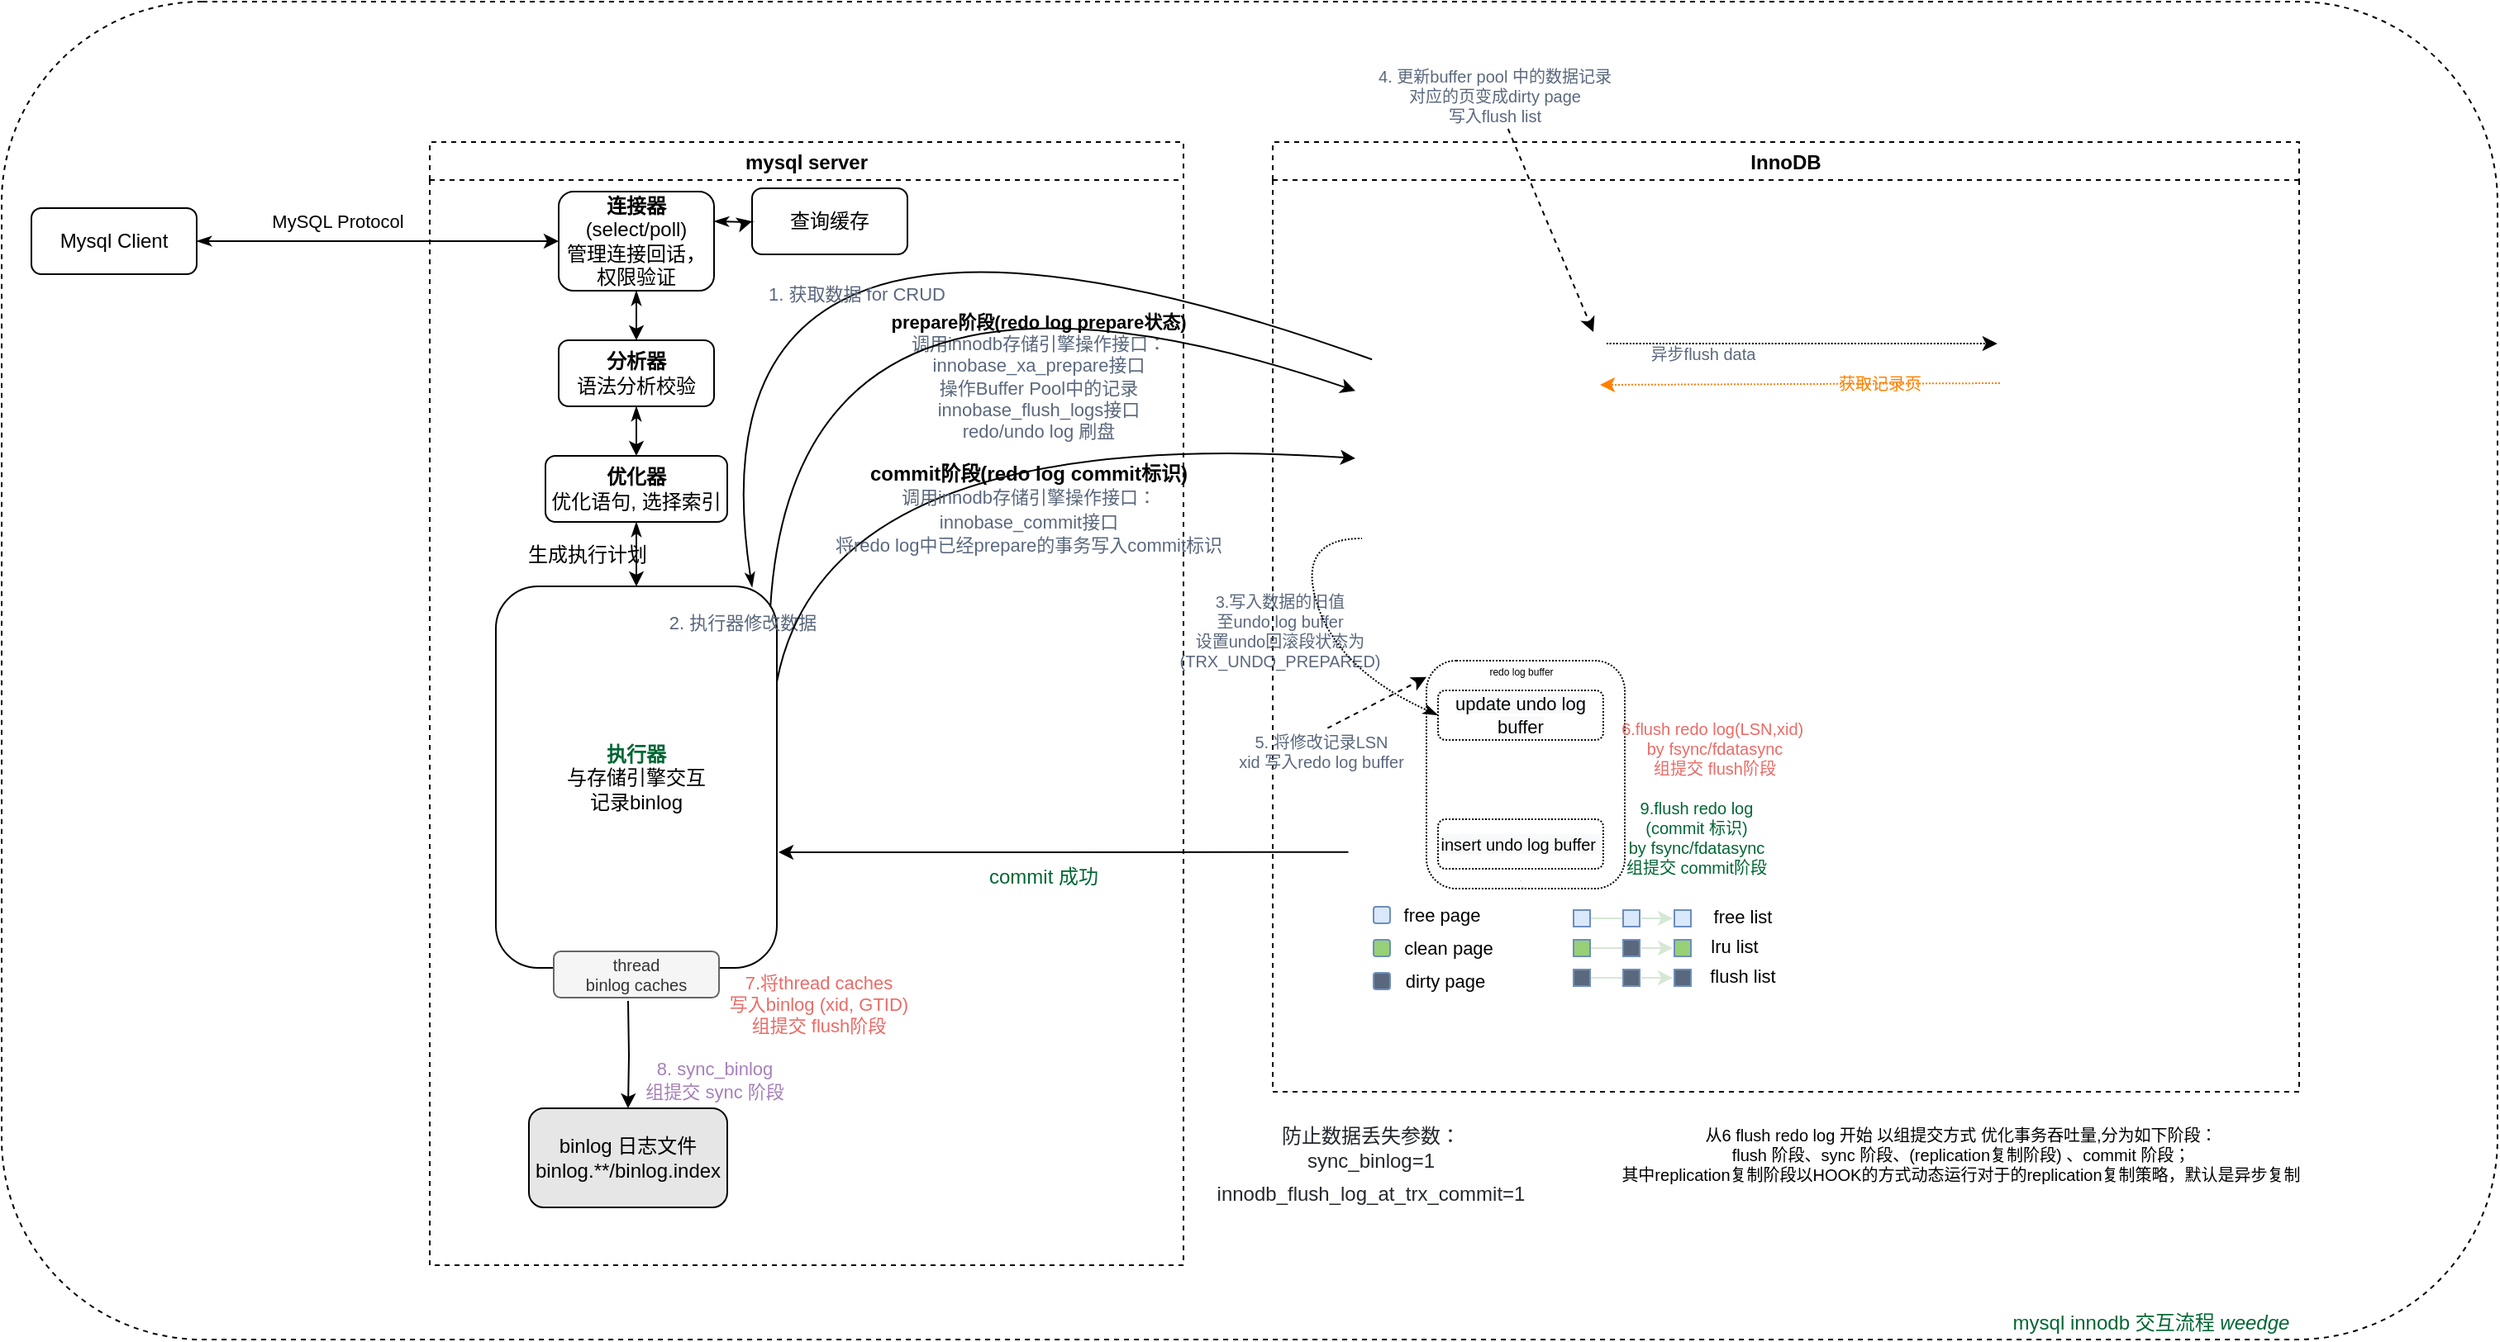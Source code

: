 <mxfile version="15.7.4" type="github">
  <diagram id="S992L737y4yIW5Ho0LRY" name="Page-1">
    <mxGraphModel dx="2493" dy="1000" grid="1" gridSize="10" guides="1" tooltips="1" connect="1" arrows="1" fold="1" page="1" pageScale="1" pageWidth="827" pageHeight="1169" math="0" shadow="0">
      <root>
        <mxCell id="0" />
        <mxCell id="1" parent="0" />
        <mxCell id="9vFWIDzpB-WMlndjmJIf-151" value="" style="rounded=1;whiteSpace=wrap;html=1;shadow=0;glass=0;sketch=0;fontSize=12;fontColor=#006633;fillColor=none;align=center;verticalAlign=middle;dashed=1;" vertex="1" parent="1">
          <mxGeometry x="-250" y="80" width="1510" height="810" as="geometry" />
        </mxCell>
        <mxCell id="9vFWIDzpB-WMlndjmJIf-23" value="mysql server" style="swimlane;dashed=1;" vertex="1" parent="1">
          <mxGeometry x="9" y="165" width="456" height="680" as="geometry" />
        </mxCell>
        <mxCell id="9vFWIDzpB-WMlndjmJIf-32" value="&lt;b&gt;&lt;font color=&quot;#006633&quot;&gt;执行器&lt;br&gt;&lt;/font&gt;&lt;/b&gt;与存储引擎交互&lt;br&gt;记录binlog" style="rounded=1;whiteSpace=wrap;html=1;" vertex="1" parent="9vFWIDzpB-WMlndjmJIf-23">
          <mxGeometry x="40" y="269" width="170" height="231" as="geometry" />
        </mxCell>
        <mxCell id="9vFWIDzpB-WMlndjmJIf-134" value="thread &lt;br&gt;binlog caches" style="rounded=1;whiteSpace=wrap;html=1;shadow=0;glass=0;sketch=0;fontSize=10;fontColor=#333333;fillColor=#f5f5f5;verticalAlign=middle;strokeColor=#666666;align=center;" vertex="1" parent="9vFWIDzpB-WMlndjmJIf-23">
          <mxGeometry x="75" y="490" width="100" height="28" as="geometry" />
        </mxCell>
        <mxCell id="9vFWIDzpB-WMlndjmJIf-27" value="" style="edgeStyle=orthogonalEdgeStyle;rounded=0;orthogonalLoop=1;jettySize=auto;html=1;startArrow=classicThin;startFill=1;" edge="1" parent="9vFWIDzpB-WMlndjmJIf-23" source="9vFWIDzpB-WMlndjmJIf-3" target="9vFWIDzpB-WMlndjmJIf-26">
          <mxGeometry relative="1" as="geometry" />
        </mxCell>
        <mxCell id="9vFWIDzpB-WMlndjmJIf-3" value="&lt;b&gt;连接器&lt;br&gt;&lt;/b&gt;(select/poll)&lt;br&gt;管理连接回话，权限验证" style="rounded=1;whiteSpace=wrap;html=1;" vertex="1" parent="9vFWIDzpB-WMlndjmJIf-23">
          <mxGeometry x="78" y="30" width="94" height="60" as="geometry" />
        </mxCell>
        <mxCell id="9vFWIDzpB-WMlndjmJIf-31" value="" style="edgeStyle=orthogonalEdgeStyle;rounded=0;orthogonalLoop=1;jettySize=auto;html=1;startArrow=classicThin;startFill=1;" edge="1" parent="9vFWIDzpB-WMlndjmJIf-23" source="9vFWIDzpB-WMlndjmJIf-26" target="9vFWIDzpB-WMlndjmJIf-30">
          <mxGeometry relative="1" as="geometry" />
        </mxCell>
        <mxCell id="9vFWIDzpB-WMlndjmJIf-26" value="&lt;b&gt;分析器&lt;br&gt;&lt;/b&gt;语法分析校验" style="rounded=1;whiteSpace=wrap;html=1;" vertex="1" parent="9vFWIDzpB-WMlndjmJIf-23">
          <mxGeometry x="78" y="120" width="94" height="40" as="geometry" />
        </mxCell>
        <mxCell id="9vFWIDzpB-WMlndjmJIf-33" value="" style="edgeStyle=orthogonalEdgeStyle;rounded=0;orthogonalLoop=1;jettySize=auto;html=1;startArrow=classicThin;startFill=1;" edge="1" parent="9vFWIDzpB-WMlndjmJIf-23" source="9vFWIDzpB-WMlndjmJIf-30" target="9vFWIDzpB-WMlndjmJIf-32">
          <mxGeometry relative="1" as="geometry" />
        </mxCell>
        <mxCell id="9vFWIDzpB-WMlndjmJIf-30" value="&lt;b&gt;优化器&lt;br&gt;&lt;/b&gt;优化语句, 选择索引" style="rounded=1;whiteSpace=wrap;html=1;" vertex="1" parent="9vFWIDzpB-WMlndjmJIf-23">
          <mxGeometry x="70" y="190" width="110" height="40" as="geometry" />
        </mxCell>
        <mxCell id="9vFWIDzpB-WMlndjmJIf-65" value="" style="edgeStyle=orthogonalEdgeStyle;rounded=0;orthogonalLoop=1;jettySize=auto;html=1;fontColor=#000000;startArrow=none;" edge="1" parent="9vFWIDzpB-WMlndjmJIf-23" target="9vFWIDzpB-WMlndjmJIf-64">
          <mxGeometry relative="1" as="geometry">
            <mxPoint x="120" y="520" as="sourcePoint" />
          </mxGeometry>
        </mxCell>
        <mxCell id="9vFWIDzpB-WMlndjmJIf-34" value="生成执行计划" style="text;html=1;align=center;verticalAlign=middle;resizable=0;points=[];autosize=1;strokeColor=none;fillColor=none;" vertex="1" parent="9vFWIDzpB-WMlndjmJIf-23">
          <mxGeometry x="50" y="240" width="90" height="20" as="geometry" />
        </mxCell>
        <mxCell id="9vFWIDzpB-WMlndjmJIf-64" value="binlog 日志文件&lt;br&gt;binlog.**/binlog.index" style="rounded=1;whiteSpace=wrap;html=1;fontColor=#000000;fillColor=#E6E6E6;" vertex="1" parent="9vFWIDzpB-WMlndjmJIf-23">
          <mxGeometry x="60" y="585" width="120" height="60" as="geometry" />
        </mxCell>
        <mxCell id="9vFWIDzpB-WMlndjmJIf-68" value="&lt;font color=&quot;#a680b8&quot;&gt;8. sync_binlog&lt;br&gt;组提交 sync 阶段&lt;/font&gt;" style="text;html=1;align=center;verticalAlign=middle;resizable=0;points=[];autosize=1;strokeColor=none;fillColor=none;fontSize=11;fontColor=#000000;" vertex="1" parent="9vFWIDzpB-WMlndjmJIf-23">
          <mxGeometry x="117" y="553" width="110" height="30" as="geometry" />
        </mxCell>
        <mxCell id="9vFWIDzpB-WMlndjmJIf-133" value="&lt;font color=&quot;#ea6b66&quot;&gt;7.将thread caches &lt;br&gt;写入binlog (xid, GTID)&lt;br&gt;组提交 flush阶段&lt;/font&gt;" style="text;html=1;align=center;verticalAlign=middle;resizable=0;points=[];autosize=1;strokeColor=none;fillColor=none;fontSize=11;fontColor=#7EA6E0;" vertex="1" parent="9vFWIDzpB-WMlndjmJIf-23">
          <mxGeometry x="170" y="502" width="130" height="40" as="geometry" />
        </mxCell>
        <mxCell id="9vFWIDzpB-WMlndjmJIf-113" value="2. 执行器修改数据" style="text;html=1;align=center;verticalAlign=middle;resizable=0;points=[];autosize=1;strokeColor=none;fillColor=none;fontSize=11;fontColor=#5A687D;" vertex="1" parent="9vFWIDzpB-WMlndjmJIf-23">
          <mxGeometry x="134" y="281" width="110" height="20" as="geometry" />
        </mxCell>
        <mxCell id="9vFWIDzpB-WMlndjmJIf-110" value="&lt;b&gt;&lt;font color=&quot;#000000&quot;&gt;prepare阶段(redo log prepare状态)&lt;/font&gt;&lt;/b&gt;&lt;br&gt;调用innodb存储引擎操作接口：&lt;br&gt;innobase_xa_prepare接口&lt;br&gt;操作Buffer Pool中的记录&lt;br&gt;&lt;span style=&quot;font-size: 11px&quot;&gt;innobase_flush_logs接口&lt;/span&gt;&lt;br&gt;&lt;span style=&quot;font-size: 11px&quot;&gt;redo/undo log 刷盘&lt;/span&gt;" style="text;html=1;align=center;verticalAlign=middle;resizable=0;points=[];autosize=1;strokeColor=none;fillColor=none;fontSize=11;fontColor=#5A687D;" vertex="1" parent="9vFWIDzpB-WMlndjmJIf-23">
          <mxGeometry x="263" y="102" width="210" height="80" as="geometry" />
        </mxCell>
        <mxCell id="9vFWIDzpB-WMlndjmJIf-36" value="InnoDB" style="swimlane;dashed=1;" vertex="1" parent="1">
          <mxGeometry x="519" y="165" width="621" height="575" as="geometry" />
        </mxCell>
        <mxCell id="9vFWIDzpB-WMlndjmJIf-63" value="" style="shape=image;verticalLabelPosition=bottom;labelBackgroundColor=#ffffff;verticalAlign=top;aspect=fixed;imageAspect=0;image=https://dev.mysql.com/doc/refman/8.0/en/images/innodb-architecture.png;" vertex="1" parent="9vFWIDzpB-WMlndjmJIf-36">
          <mxGeometry x="50" y="47.5" width="529.63" height="412.5" as="geometry" />
        </mxCell>
        <mxCell id="9vFWIDzpB-WMlndjmJIf-41" value="" style="edgeStyle=orthogonalEdgeStyle;rounded=0;orthogonalLoop=1;jettySize=auto;html=1;" edge="1" parent="9vFWIDzpB-WMlndjmJIf-36" target="9vFWIDzpB-WMlndjmJIf-43">
          <mxGeometry relative="1" as="geometry">
            <mxPoint x="93" y="230" as="sourcePoint" />
          </mxGeometry>
        </mxCell>
        <mxCell id="9vFWIDzpB-WMlndjmJIf-74" value="&lt;font&gt;&lt;font color=&quot;#006633&quot;&gt;9.flush redo log&lt;br&gt;(commit 标识)&lt;br&gt;by &lt;span style=&quot;font-size: 10px&quot;&gt;fsync/fdatasync&lt;br&gt;&lt;/span&gt;组提交 commit阶段&lt;/font&gt;&lt;br&gt;&lt;/font&gt;" style="text;html=1;align=center;verticalAlign=middle;resizable=0;points=[];autosize=1;strokeColor=none;fillColor=none;fontSize=10;fontColor=#7EA6E0;" vertex="1" parent="9vFWIDzpB-WMlndjmJIf-36">
          <mxGeometry x="196" y="396" width="120" height="50" as="geometry" />
        </mxCell>
        <mxCell id="9vFWIDzpB-WMlndjmJIf-78" value="&amp;nbsp;" style="text;html=1;align=center;verticalAlign=middle;resizable=0;points=[];autosize=1;strokeColor=none;fillColor=none;fontSize=10;fontColor=#000000;" vertex="1" parent="9vFWIDzpB-WMlndjmJIf-36">
          <mxGeometry x="439" y="139" width="20" height="20" as="geometry" />
        </mxCell>
        <mxCell id="9vFWIDzpB-WMlndjmJIf-79" value="&amp;nbsp;" style="text;html=1;align=center;verticalAlign=middle;resizable=0;points=[];autosize=1;strokeColor=none;fillColor=none;fontSize=10;fontColor=#000000;" vertex="1" parent="9vFWIDzpB-WMlndjmJIf-36">
          <mxGeometry x="178" y="140" width="20" height="20" as="geometry" />
        </mxCell>
        <mxCell id="9vFWIDzpB-WMlndjmJIf-81" value="" style="endArrow=classic;html=1;fontSize=11;fontColor=#000000;strokeColor=#FF8000;startArrow=none;startFill=0;entryX=1;entryY=0.6;entryDx=0;entryDy=0;entryPerimeter=0;exitX=0.05;exitY=0.35;exitDx=0;exitDy=0;exitPerimeter=0;rounded=0;endFill=1;dashed=1;dashPattern=1 1;" edge="1" parent="9vFWIDzpB-WMlndjmJIf-36" source="9vFWIDzpB-WMlndjmJIf-78">
          <mxGeometry width="50" height="50" relative="1" as="geometry">
            <mxPoint x="430" y="141" as="sourcePoint" />
            <mxPoint x="198" y="147" as="targetPoint" />
            <Array as="points" />
          </mxGeometry>
        </mxCell>
        <mxCell id="9vFWIDzpB-WMlndjmJIf-117" style="edgeStyle=orthogonalEdgeStyle;curved=1;orthogonalLoop=1;jettySize=auto;html=1;exitX=0.5;exitY=1;exitDx=0;exitDy=0;dashed=1;fontSize=10;fontColor=#000000;startArrow=none;startFill=0;endArrow=none;endFill=0;strokeColor=#D5E8D4;" edge="1" parent="9vFWIDzpB-WMlndjmJIf-36" source="9vFWIDzpB-WMlndjmJIf-71">
          <mxGeometry relative="1" as="geometry">
            <mxPoint x="150" y="447" as="targetPoint" />
          </mxGeometry>
        </mxCell>
        <mxCell id="9vFWIDzpB-WMlndjmJIf-71" value="" style="rounded=1;whiteSpace=wrap;html=1;fontSize=11;fontColor=#000000;fillColor=none;verticalAlign=top;dashed=1;dashPattern=1 1;" vertex="1" parent="9vFWIDzpB-WMlndjmJIf-36">
          <mxGeometry x="93" y="314" width="120" height="138" as="geometry" />
        </mxCell>
        <mxCell id="9vFWIDzpB-WMlndjmJIf-115" value="&lt;span style=&quot;color: rgb(0 , 0 , 0) ; font-family: &amp;#34;helvetica&amp;#34; ; font-size: 11px ; font-style: normal ; font-weight: 400 ; letter-spacing: normal ; text-align: center ; text-indent: 0px ; text-transform: none ; word-spacing: 0px ; background-color: rgb(248 , 249 , 250) ; display: inline ; float: none&quot;&gt;update undo log buffer&lt;/span&gt;" style="whiteSpace=wrap;html=1;shadow=0;glass=0;sketch=0;fontSize=11;fontColor=#000000;fillColor=none;rounded=1;dashed=1;dashPattern=1 1;" vertex="1" parent="9vFWIDzpB-WMlndjmJIf-36">
          <mxGeometry x="100" y="332" width="100" height="30" as="geometry" />
        </mxCell>
        <mxCell id="9vFWIDzpB-WMlndjmJIf-116" value="&lt;span style=&quot;color: rgb(0 , 0 , 0) ; font-family: &amp;#34;helvetica&amp;#34; ; font-style: normal ; font-weight: 400 ; letter-spacing: normal ; text-align: center ; text-indent: 0px ; text-transform: none ; word-spacing: 0px ; background-color: rgb(248 , 249 , 250) ; display: inline ; float: none&quot;&gt;&lt;font style=&quot;font-size: 10px&quot;&gt;insert undo log buffer&amp;nbsp;&lt;/font&gt;&lt;/span&gt;" style="whiteSpace=wrap;html=1;shadow=0;glass=0;sketch=0;fontSize=11;fontColor=#000000;fillColor=none;rounded=1;dashed=1;dashPattern=1 1;" vertex="1" parent="9vFWIDzpB-WMlndjmJIf-36">
          <mxGeometry x="100" y="410" width="100" height="30" as="geometry" />
        </mxCell>
        <mxCell id="9vFWIDzpB-WMlndjmJIf-119" value="&lt;p style=&quot;line-height: 1&quot;&gt;&lt;font style=&quot;font-size: 6px&quot;&gt;redo log buffer&lt;/font&gt;&lt;/p&gt;" style="text;html=1;align=center;verticalAlign=middle;resizable=0;points=[];autosize=1;strokeColor=none;fillColor=none;fontSize=7;fontColor=#000000;" vertex="1" parent="9vFWIDzpB-WMlndjmJIf-36">
          <mxGeometry x="105" y="305" width="90" height="30" as="geometry" />
        </mxCell>
        <mxCell id="9vFWIDzpB-WMlndjmJIf-122" value="&lt;p style=&quot;font-size: 10px&quot;&gt;&lt;font style=&quot;font-size: 10px ; line-height: 1&quot;&gt;3.写入数据的旧值&lt;br style=&quot;font-size: 10px&quot;&gt;&lt;/font&gt;&lt;font style=&quot;font-size: 10px ; line-height: 1&quot;&gt;至undo log buffer&lt;br style=&quot;font-size: 10px&quot;&gt;&lt;/font&gt;&lt;font style=&quot;font-size: 10px ; line-height: 1&quot;&gt;设置undo回滚段状态为&lt;/font&gt;&lt;font style=&quot;font-size: 10px ; line-height: 1&quot;&gt;&lt;br style=&quot;font-size: 10px&quot;&gt;&lt;/font&gt;&lt;font style=&quot;font-size: 10px ; line-height: 1&quot;&gt;(TRX_UNDO_PREPARED&lt;/font&gt;&lt;font style=&quot;font-size: 10px ; line-height: 1&quot;&gt;)&lt;/font&gt;&lt;/p&gt;" style="text;html=1;align=center;verticalAlign=middle;resizable=0;points=[];autosize=1;strokeColor=none;fillColor=none;fontSize=6;fontColor=#5A687D;" vertex="1" parent="9vFWIDzpB-WMlndjmJIf-36">
          <mxGeometry x="-76" y="261" width="160" height="70" as="geometry" />
        </mxCell>
        <mxCell id="9vFWIDzpB-WMlndjmJIf-76" value="获取记录页" style="text;html=1;align=center;verticalAlign=middle;resizable=0;points=[];autosize=1;fontSize=10;fontColor=#FF8000;" vertex="1" parent="9vFWIDzpB-WMlndjmJIf-36">
          <mxGeometry x="327" y="136" width="80" height="20" as="geometry" />
        </mxCell>
        <mxCell id="9vFWIDzpB-WMlndjmJIf-148" value="&lt;font&gt;&lt;font color=&quot;#ea6b66&quot;&gt;6.flush redo log(LSN,xid)&amp;nbsp;&lt;br&gt;by &lt;span style=&quot;font-size: 10px&quot;&gt;fsync/fdatasync&lt;br&gt;&lt;/span&gt;组提交 flush阶段&lt;/font&gt;&lt;br&gt;&lt;/font&gt;" style="text;html=1;align=center;verticalAlign=middle;resizable=0;points=[];autosize=1;strokeColor=none;fillColor=none;fontSize=10;fontColor=#7EA6E0;" vertex="1" parent="9vFWIDzpB-WMlndjmJIf-36">
          <mxGeometry x="192" y="347" width="150" height="40" as="geometry" />
        </mxCell>
        <mxCell id="9vFWIDzpB-WMlndjmJIf-35" value="" style="edgeStyle=orthogonalEdgeStyle;rounded=0;orthogonalLoop=1;jettySize=auto;html=1;startArrow=classicThin;startFill=1;" edge="1" parent="1" source="9vFWIDzpB-WMlndjmJIf-6" target="9vFWIDzpB-WMlndjmJIf-3">
          <mxGeometry relative="1" as="geometry" />
        </mxCell>
        <mxCell id="9vFWIDzpB-WMlndjmJIf-6" value="Mysql Client" style="rounded=1;whiteSpace=wrap;html=1;" vertex="1" parent="1">
          <mxGeometry x="-232" y="205" width="100" height="40" as="geometry" />
        </mxCell>
        <mxCell id="9vFWIDzpB-WMlndjmJIf-25" value="查询缓存" style="rounded=1;whiteSpace=wrap;html=1;" vertex="1" parent="1">
          <mxGeometry x="204" y="193" width="94" height="40" as="geometry" />
        </mxCell>
        <mxCell id="9vFWIDzpB-WMlndjmJIf-67" value="" style="endArrow=none;html=1;fontSize=11;fontColor=#000000;exitX=0.912;exitY=0.002;exitDx=0;exitDy=0;entryX=0.019;entryY=0.204;entryDx=0;entryDy=0;entryPerimeter=0;startArrow=classicThin;startFill=1;curved=1;endFill=0;exitPerimeter=0;" edge="1" parent="1" source="9vFWIDzpB-WMlndjmJIf-32" target="9vFWIDzpB-WMlndjmJIf-63">
          <mxGeometry width="50" height="50" relative="1" as="geometry">
            <mxPoint x="369" y="475" as="sourcePoint" />
            <mxPoint x="419" y="425" as="targetPoint" />
            <Array as="points">
              <mxPoint x="159" y="145" />
            </Array>
          </mxGeometry>
        </mxCell>
        <mxCell id="9vFWIDzpB-WMlndjmJIf-69" value="" style="edgeStyle=orthogonalEdgeStyle;rounded=0;orthogonalLoop=1;jettySize=auto;html=1;fontSize=11;fontColor=#000000;startArrow=classicThin;startFill=1;" edge="1" parent="1" target="9vFWIDzpB-WMlndjmJIf-25">
          <mxGeometry relative="1" as="geometry">
            <mxPoint x="181" y="213" as="sourcePoint" />
          </mxGeometry>
        </mxCell>
        <mxCell id="9vFWIDzpB-WMlndjmJIf-70" value="MySQL Protocol" style="text;html=1;align=center;verticalAlign=middle;resizable=0;points=[];autosize=1;strokeColor=none;fillColor=none;fontSize=11;fontColor=#000000;" vertex="1" parent="1">
          <mxGeometry x="-97" y="203" width="100" height="20" as="geometry" />
        </mxCell>
        <mxCell id="9vFWIDzpB-WMlndjmJIf-82" value="" style="rounded=1;whiteSpace=wrap;html=1;fontSize=11;fillColor=#dae8fc;strokeColor=#6c8ebf;" vertex="1" parent="1">
          <mxGeometry x="580" y="628" width="10" height="10" as="geometry" />
        </mxCell>
        <mxCell id="9vFWIDzpB-WMlndjmJIf-83" value="&lt;font color=&quot;#000000&quot;&gt;free page&lt;/font&gt;" style="text;html=1;align=center;verticalAlign=middle;resizable=0;points=[];autosize=1;strokeColor=none;fillColor=none;fontSize=11;fontColor=#FF8000;" vertex="1" parent="1">
          <mxGeometry x="586" y="623" width="70" height="20" as="geometry" />
        </mxCell>
        <mxCell id="9vFWIDzpB-WMlndjmJIf-84" value="" style="rounded=1;whiteSpace=wrap;html=1;fontSize=11;fillColor=#97D077;strokeColor=#6c8ebf;" vertex="1" parent="1">
          <mxGeometry x="580" y="648" width="10" height="10" as="geometry" />
        </mxCell>
        <mxCell id="9vFWIDzpB-WMlndjmJIf-85" value="&lt;font color=&quot;#000000&quot;&gt;clean page&lt;/font&gt;" style="text;html=1;align=center;verticalAlign=middle;resizable=0;points=[];autosize=1;strokeColor=none;fillColor=none;fontSize=11;fontColor=#FF8000;" vertex="1" parent="1">
          <mxGeometry x="590" y="643" width="70" height="20" as="geometry" />
        </mxCell>
        <mxCell id="9vFWIDzpB-WMlndjmJIf-86" value="1. 获取数据 for CRUD" style="text;html=1;align=center;verticalAlign=middle;resizable=0;points=[];autosize=1;strokeColor=none;fillColor=none;fontSize=11;fontColor=#5A687D;" vertex="1" parent="1">
          <mxGeometry x="202" y="247" width="130" height="20" as="geometry" />
        </mxCell>
        <mxCell id="9vFWIDzpB-WMlndjmJIf-88" value="" style="rounded=1;whiteSpace=wrap;html=1;fontSize=11;fillColor=#5A687D;strokeColor=#6c8ebf;" vertex="1" parent="1">
          <mxGeometry x="580" y="668" width="10" height="10" as="geometry" />
        </mxCell>
        <mxCell id="9vFWIDzpB-WMlndjmJIf-89" value="&lt;font color=&quot;#000000&quot;&gt;dirty page&lt;/font&gt;" style="text;html=1;align=center;verticalAlign=middle;resizable=0;points=[];autosize=1;strokeColor=none;fillColor=none;fontSize=11;fontColor=#FF8000;" vertex="1" parent="1">
          <mxGeometry x="588" y="663" width="70" height="20" as="geometry" />
        </mxCell>
        <mxCell id="9vFWIDzpB-WMlndjmJIf-95" value="" style="edgeStyle=orthogonalEdgeStyle;rounded=0;orthogonalLoop=1;jettySize=auto;html=1;fontSize=11;fontColor=#000000;startArrow=none;startFill=0;endArrow=classic;endFill=1;strokeColor=#D5E8D4;" edge="1" parent="1" source="9vFWIDzpB-WMlndjmJIf-92">
          <mxGeometry relative="1" as="geometry">
            <mxPoint x="730" y="635" as="targetPoint" />
          </mxGeometry>
        </mxCell>
        <mxCell id="9vFWIDzpB-WMlndjmJIf-92" value="" style="rounded=1;whiteSpace=wrap;html=1;fontSize=11;fillColor=#dae8fc;strokeColor=#6c8ebf;arcSize=0;" vertex="1" parent="1">
          <mxGeometry x="701" y="630" width="10" height="10" as="geometry" />
        </mxCell>
        <mxCell id="9vFWIDzpB-WMlndjmJIf-93" value="" style="rounded=1;whiteSpace=wrap;html=1;fontSize=11;fillColor=#dae8fc;strokeColor=#6c8ebf;arcSize=0;" vertex="1" parent="1">
          <mxGeometry x="731" y="630" width="10" height="10" as="geometry" />
        </mxCell>
        <mxCell id="9vFWIDzpB-WMlndjmJIf-94" value="" style="rounded=1;whiteSpace=wrap;html=1;fontSize=11;fillColor=#dae8fc;strokeColor=#6c8ebf;arcSize=0;" vertex="1" parent="1">
          <mxGeometry x="762" y="630" width="10" height="10" as="geometry" />
        </mxCell>
        <mxCell id="9vFWIDzpB-WMlndjmJIf-96" value="free list" style="text;html=1;align=center;verticalAlign=middle;resizable=0;points=[];autosize=1;strokeColor=none;fillColor=none;fontSize=11;fontColor=#000000;" vertex="1" parent="1">
          <mxGeometry x="778" y="624" width="50" height="20" as="geometry" />
        </mxCell>
        <mxCell id="9vFWIDzpB-WMlndjmJIf-97" value="" style="edgeStyle=orthogonalEdgeStyle;rounded=0;orthogonalLoop=1;jettySize=auto;html=1;fontSize=11;fontColor=#000000;startArrow=none;startFill=0;endArrow=classic;endFill=1;strokeColor=#D5E8D4;" edge="1" parent="1">
          <mxGeometry relative="1" as="geometry">
            <mxPoint x="742" y="635" as="sourcePoint" />
            <mxPoint x="761" y="635" as="targetPoint" />
          </mxGeometry>
        </mxCell>
        <mxCell id="9vFWIDzpB-WMlndjmJIf-98" value="" style="edgeStyle=orthogonalEdgeStyle;rounded=0;orthogonalLoop=1;jettySize=auto;html=1;fontSize=11;fontColor=#000000;startArrow=none;startFill=0;endArrow=classic;endFill=1;strokeColor=#D5E8D4;" edge="1" parent="1" source="9vFWIDzpB-WMlndjmJIf-99">
          <mxGeometry relative="1" as="geometry">
            <mxPoint x="730" y="653" as="targetPoint" />
          </mxGeometry>
        </mxCell>
        <mxCell id="9vFWIDzpB-WMlndjmJIf-99" value="" style="rounded=1;whiteSpace=wrap;html=1;fontSize=11;fillColor=#97D077;strokeColor=#6c8ebf;arcSize=0;glass=0;shadow=0;sketch=0;" vertex="1" parent="1">
          <mxGeometry x="701" y="648" width="10" height="10" as="geometry" />
        </mxCell>
        <mxCell id="9vFWIDzpB-WMlndjmJIf-100" value="" style="rounded=1;whiteSpace=wrap;html=1;fontSize=11;fillColor=#5A687D;strokeColor=#6c8ebf;arcSize=0;glass=0;shadow=0;sketch=0;" vertex="1" parent="1">
          <mxGeometry x="731" y="648" width="10" height="10" as="geometry" />
        </mxCell>
        <mxCell id="9vFWIDzpB-WMlndjmJIf-101" value="" style="rounded=1;whiteSpace=wrap;html=1;fontSize=11;fillColor=#97D077;strokeColor=#6c8ebf;arcSize=0;glass=0;shadow=0;sketch=0;" vertex="1" parent="1">
          <mxGeometry x="762" y="648" width="10" height="10" as="geometry" />
        </mxCell>
        <mxCell id="9vFWIDzpB-WMlndjmJIf-102" value="lru list" style="text;html=1;align=center;verticalAlign=middle;resizable=0;points=[];autosize=1;strokeColor=none;fillColor=none;fontSize=11;fontColor=#000000;" vertex="1" parent="1">
          <mxGeometry x="773" y="642" width="50" height="20" as="geometry" />
        </mxCell>
        <mxCell id="9vFWIDzpB-WMlndjmJIf-103" value="" style="edgeStyle=orthogonalEdgeStyle;rounded=0;orthogonalLoop=1;jettySize=auto;html=1;fontSize=11;fontColor=#000000;startArrow=none;startFill=0;endArrow=classic;endFill=1;strokeColor=#D5E8D4;" edge="1" parent="1">
          <mxGeometry relative="1" as="geometry">
            <mxPoint x="742" y="653" as="sourcePoint" />
            <mxPoint x="761" y="653" as="targetPoint" />
          </mxGeometry>
        </mxCell>
        <mxCell id="9vFWIDzpB-WMlndjmJIf-104" value="" style="edgeStyle=orthogonalEdgeStyle;rounded=0;orthogonalLoop=1;jettySize=auto;html=1;fontSize=11;fontColor=#000000;startArrow=none;startFill=0;endArrow=classic;endFill=1;strokeColor=#D5E8D4;" edge="1" parent="1" source="9vFWIDzpB-WMlndjmJIf-105">
          <mxGeometry relative="1" as="geometry">
            <mxPoint x="730" y="671" as="targetPoint" />
          </mxGeometry>
        </mxCell>
        <mxCell id="9vFWIDzpB-WMlndjmJIf-105" value="" style="rounded=1;whiteSpace=wrap;html=1;fontSize=11;fillColor=#5A687D;strokeColor=#6c8ebf;arcSize=0;glass=0;shadow=0;sketch=0;" vertex="1" parent="1">
          <mxGeometry x="701" y="666" width="10" height="10" as="geometry" />
        </mxCell>
        <mxCell id="9vFWIDzpB-WMlndjmJIf-106" value="" style="rounded=1;whiteSpace=wrap;html=1;fontSize=11;fillColor=#5A687D;strokeColor=#6c8ebf;arcSize=0;glass=0;shadow=0;sketch=0;" vertex="1" parent="1">
          <mxGeometry x="731" y="666" width="10" height="10" as="geometry" />
        </mxCell>
        <mxCell id="9vFWIDzpB-WMlndjmJIf-107" value="" style="rounded=1;whiteSpace=wrap;html=1;fontSize=11;fillColor=#5A687D;strokeColor=#6c8ebf;arcSize=0;glass=0;shadow=0;sketch=0;" vertex="1" parent="1">
          <mxGeometry x="762" y="666" width="10" height="10" as="geometry" />
        </mxCell>
        <mxCell id="9vFWIDzpB-WMlndjmJIf-108" value="flush list" style="text;html=1;align=center;verticalAlign=middle;resizable=0;points=[];autosize=1;strokeColor=none;fillColor=none;fontSize=11;fontColor=#000000;" vertex="1" parent="1">
          <mxGeometry x="773" y="660" width="60" height="20" as="geometry" />
        </mxCell>
        <mxCell id="9vFWIDzpB-WMlndjmJIf-109" value="" style="edgeStyle=orthogonalEdgeStyle;rounded=0;orthogonalLoop=1;jettySize=auto;html=1;fontSize=11;fontColor=#000000;startArrow=none;startFill=0;endArrow=classic;endFill=1;strokeColor=#D5E8D4;" edge="1" parent="1">
          <mxGeometry relative="1" as="geometry">
            <mxPoint x="742" y="671" as="sourcePoint" />
            <mxPoint x="761" y="671" as="targetPoint" />
          </mxGeometry>
        </mxCell>
        <mxCell id="9vFWIDzpB-WMlndjmJIf-120" value="" style="curved=1;endArrow=none;html=1;fontSize=6;fontColor=#000000;strokeColor=#000000;exitX=0;exitY=0.5;exitDx=0;exitDy=0;startArrow=classicThin;startFill=1;endFill=0;dashed=1;dashPattern=1 1;" edge="1" parent="1" source="9vFWIDzpB-WMlndjmJIf-115">
          <mxGeometry width="50" height="50" relative="1" as="geometry">
            <mxPoint x="533" y="455" as="sourcePoint" />
            <mxPoint x="573" y="405" as="targetPoint" />
            <Array as="points">
              <mxPoint x="559" y="485" />
              <mxPoint x="533" y="405" />
            </Array>
          </mxGeometry>
        </mxCell>
        <mxCell id="9vFWIDzpB-WMlndjmJIf-124" value="4. 更新buffer pool 中的数据记录&lt;br&gt;对应的页变成dirty page&lt;br&gt;写入flush list" style="text;html=1;align=center;verticalAlign=middle;resizable=0;points=[];autosize=1;strokeColor=none;fillColor=none;fontSize=10;fontColor=#5A687D;" vertex="1" parent="1">
          <mxGeometry x="563" y="117" width="180" height="40" as="geometry" />
        </mxCell>
        <mxCell id="9vFWIDzpB-WMlndjmJIf-125" value="" style="endArrow=classic;html=1;fontSize=10;fontColor=#000000;strokeColor=#000000;curved=1;dashed=1;" edge="1" parent="1" source="9vFWIDzpB-WMlndjmJIf-124">
          <mxGeometry width="50" height="50" relative="1" as="geometry">
            <mxPoint x="661" y="155" as="sourcePoint" />
            <mxPoint x="713" y="280" as="targetPoint" />
          </mxGeometry>
        </mxCell>
        <mxCell id="9vFWIDzpB-WMlndjmJIf-126" value="" style="endArrow=classic;html=1;fontSize=10;fontColor=#000000;strokeColor=#000000;curved=1;dashed=1;dashPattern=1 1;entryX=-0.13;entryY=0.05;entryDx=0;entryDy=0;entryPerimeter=0;" edge="1" parent="1">
          <mxGeometry width="50" height="50" relative="1" as="geometry">
            <mxPoint x="721" y="287" as="sourcePoint" />
            <mxPoint x="957.4" y="287" as="targetPoint" />
          </mxGeometry>
        </mxCell>
        <mxCell id="9vFWIDzpB-WMlndjmJIf-130" value="异步flush data" style="text;html=1;align=center;verticalAlign=middle;resizable=0;points=[];autosize=1;fontSize=10;fontColor=#5A687D;" vertex="1" parent="1">
          <mxGeometry x="734" y="283" width="90" height="20" as="geometry" />
        </mxCell>
        <mxCell id="9vFWIDzpB-WMlndjmJIf-131" value="5. 将修改记录LSN&lt;br&gt;xid 写入redo log buffer" style="text;html=1;align=center;verticalAlign=middle;resizable=0;points=[];autosize=1;strokeColor=none;fillColor=none;fontSize=10;fontColor=#5A687D;" vertex="1" parent="1">
          <mxGeometry x="478" y="519" width="140" height="30" as="geometry" />
        </mxCell>
        <mxCell id="9vFWIDzpB-WMlndjmJIf-132" value="" style="endArrow=classic;html=1;fontSize=10;fontColor=#000000;strokeColor=#000000;curved=1;dashed=1;entryX=0;entryY=0.072;entryDx=0;entryDy=0;entryPerimeter=0;exitX=0.53;exitY=0.027;exitDx=0;exitDy=0;exitPerimeter=0;" edge="1" parent="1" source="9vFWIDzpB-WMlndjmJIf-131" target="9vFWIDzpB-WMlndjmJIf-71">
          <mxGeometry width="50" height="50" relative="1" as="geometry">
            <mxPoint x="671" y="165" as="sourcePoint" />
            <mxPoint x="723" y="290" as="targetPoint" />
          </mxGeometry>
        </mxCell>
        <mxCell id="9vFWIDzpB-WMlndjmJIf-137" value="&lt;span style=&quot;color: rgb(36, 41, 46); background-color: rgb(255, 255, 255); font-size: 12px;&quot;&gt;&lt;font style=&quot;font-size: 12px;&quot;&gt;防止数据丢失参数：&lt;br style=&quot;font-size: 12px;&quot;&gt;sync_binlog=1&lt;br style=&quot;font-size: 12px;&quot;&gt;&lt;/font&gt;&lt;/span&gt;&lt;p style=&quot;box-sizing: border-box; margin: 0px 0px 16px; line-height: 26px; padding: 0px; color: rgb(36, 41, 46); background-color: rgb(255, 255, 255); font-size: 12px;&quot;&gt;&lt;font style=&quot;font-size: 12px;&quot;&gt;innodb_flush_log_at_trx_commit=1&lt;/font&gt;&lt;/p&gt;" style="text;html=1;align=center;verticalAlign=middle;resizable=0;points=[];autosize=1;strokeColor=none;fillColor=none;fontSize=12;fontColor=#5A687D;" vertex="1" parent="1">
          <mxGeometry x="478" y="755" width="200" height="80" as="geometry" />
        </mxCell>
        <mxCell id="9vFWIDzpB-WMlndjmJIf-139" value="从6 flush redo log 开始 以组提交方式 优化事务吞吐量,分为如下阶段：&lt;br&gt;&lt;span style=&quot;font-size: 10px&quot;&gt;flush 阶段、sync 阶段、(replication复制阶段) 、commit 阶段；&lt;br&gt;其中replication复制阶段以HOOK的方式动态运行对于的replication复制策略，默认是异步复制&lt;/span&gt;" style="text;html=1;align=center;verticalAlign=middle;resizable=0;points=[];autosize=1;strokeColor=none;fillColor=none;fontSize=10;fontColor=#000000;" vertex="1" parent="1">
          <mxGeometry x="680" y="758" width="510" height="40" as="geometry" />
        </mxCell>
        <mxCell id="9vFWIDzpB-WMlndjmJIf-111" value="" style="endArrow=classic;html=1;fontSize=11;fontColor=#000000;startArrow=none;startFill=0;curved=1;entryX=0;entryY=0.25;entryDx=0;entryDy=0;exitX=0.977;exitY=0.054;exitDx=0;exitDy=0;exitPerimeter=0;" edge="1" parent="1" source="9vFWIDzpB-WMlndjmJIf-32" target="9vFWIDzpB-WMlndjmJIf-63">
          <mxGeometry width="50" height="50" relative="1" as="geometry">
            <mxPoint x="230" y="530" as="sourcePoint" />
            <mxPoint x="439" y="325" as="targetPoint" />
            <Array as="points">
              <mxPoint x="230" y="200" />
            </Array>
          </mxGeometry>
        </mxCell>
        <mxCell id="9vFWIDzpB-WMlndjmJIf-141" value="" style="endArrow=classic;html=1;fontSize=12;fontColor=#000000;strokeColor=#000000;entryX=0;entryY=0.349;entryDx=0;entryDy=0;entryPerimeter=0;exitX=1;exitY=0.25;exitDx=0;exitDy=0;curved=1;" edge="1" parent="1" source="9vFWIDzpB-WMlndjmJIf-32" target="9vFWIDzpB-WMlndjmJIf-63">
          <mxGeometry width="50" height="50" relative="1" as="geometry">
            <mxPoint x="99" y="475" as="sourcePoint" />
            <mxPoint x="149" y="425" as="targetPoint" />
            <Array as="points">
              <mxPoint x="249" y="335" />
            </Array>
          </mxGeometry>
        </mxCell>
        <mxCell id="9vFWIDzpB-WMlndjmJIf-143" value="&lt;b&gt;commit阶段(redo log commit标识)&lt;br&gt;&lt;/b&gt;&lt;span style=&quot;color: rgb(90 , 104 , 125) ; font-size: 11px&quot;&gt;调用innodb存储引擎操作接口：&lt;br&gt;&lt;/span&gt;&lt;font color=&quot;#5a687d&quot;&gt;&lt;span style=&quot;font-size: 11px&quot;&gt;innobase_commit接口&lt;/span&gt;&lt;br&gt;&lt;span style=&quot;font-size: 11px&quot;&gt;将redo log中已经prepare的事务写入commit标识&lt;/span&gt;&lt;br&gt;&lt;/font&gt;" style="text;html=1;align=center;verticalAlign=middle;resizable=0;points=[];autosize=1;strokeColor=none;fillColor=none;fontSize=12;fontColor=#000000;" vertex="1" parent="1">
          <mxGeometry x="236" y="357" width="270" height="60" as="geometry" />
        </mxCell>
        <mxCell id="9vFWIDzpB-WMlndjmJIf-149" value="" style="endArrow=classic;html=1;fontSize=12;fontColor=#006633;strokeColor=#000000;curved=1;exitX=-0.008;exitY=0.927;exitDx=0;exitDy=0;exitPerimeter=0;" edge="1" parent="1" source="9vFWIDzpB-WMlndjmJIf-63">
          <mxGeometry width="50" height="50" relative="1" as="geometry">
            <mxPoint x="440" y="480" as="sourcePoint" />
            <mxPoint x="220" y="595" as="targetPoint" />
          </mxGeometry>
        </mxCell>
        <mxCell id="9vFWIDzpB-WMlndjmJIf-150" value="commit 成功" style="text;html=1;align=center;verticalAlign=middle;resizable=0;points=[];autosize=1;strokeColor=none;fillColor=none;fontSize=12;fontColor=#006633;" vertex="1" parent="1">
          <mxGeometry x="340" y="600" width="80" height="20" as="geometry" />
        </mxCell>
        <mxCell id="9vFWIDzpB-WMlndjmJIf-152" value="mysql innodb 交互流程 &lt;i&gt;weedge&lt;/i&gt;" style="text;html=1;align=center;verticalAlign=middle;resizable=0;points=[];autosize=1;strokeColor=none;fillColor=none;fontSize=12;fontColor=#006633;" vertex="1" parent="1">
          <mxGeometry x="960" y="870" width="180" height="20" as="geometry" />
        </mxCell>
      </root>
    </mxGraphModel>
  </diagram>
</mxfile>
